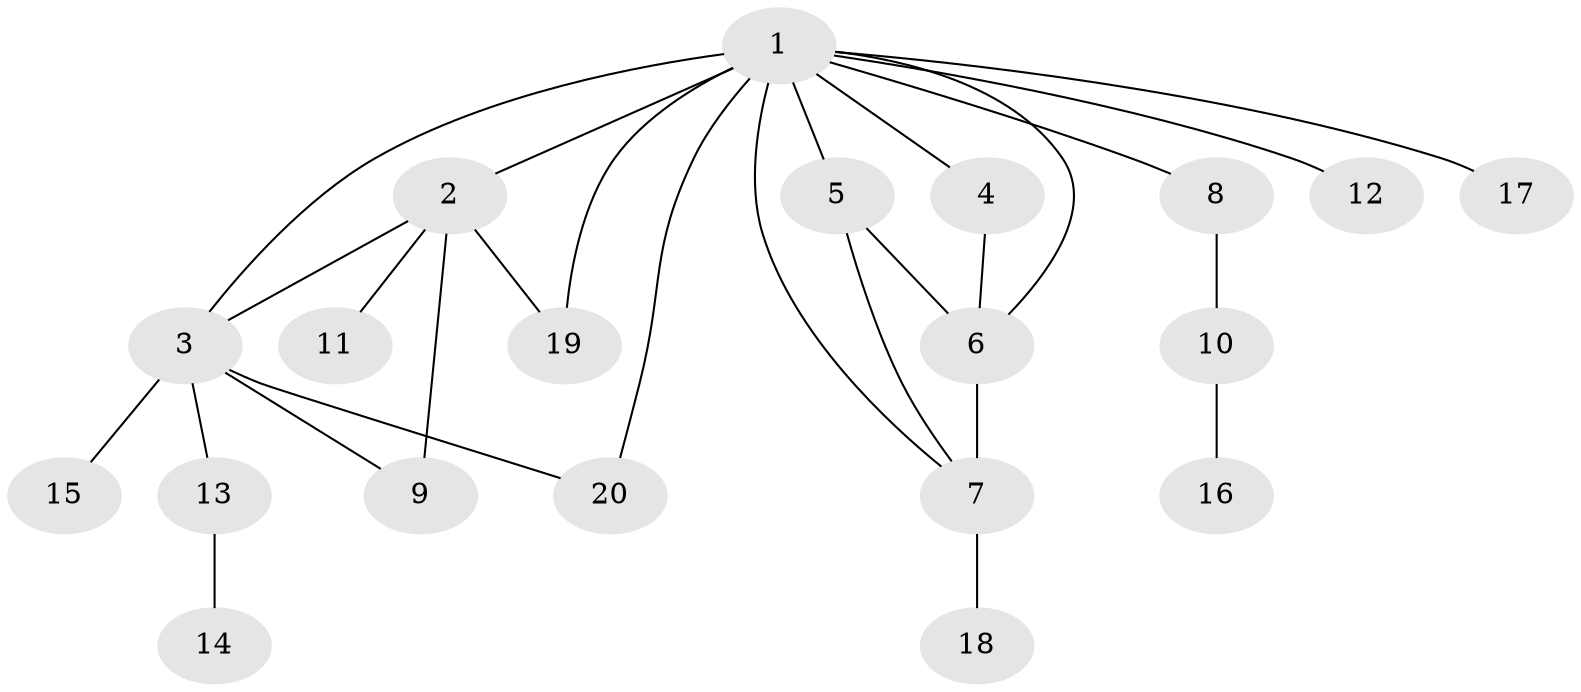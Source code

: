 // original degree distribution, {4: 0.07692307692307693, 10: 0.03076923076923077, 8: 0.03076923076923077, 5: 0.06153846153846154, 9: 0.015384615384615385, 6: 0.015384615384615385, 3: 0.07692307692307693, 2: 0.2, 1: 0.49230769230769234}
// Generated by graph-tools (version 1.1) at 2025/52/03/04/25 22:52:12]
// undirected, 20 vertices, 27 edges
graph export_dot {
  node [color=gray90,style=filled];
  1;
  2;
  3;
  4;
  5;
  6;
  7;
  8;
  9;
  10;
  11;
  12;
  13;
  14;
  15;
  16;
  17;
  18;
  19;
  20;
  1 -- 2 [weight=1.0];
  1 -- 3 [weight=6.0];
  1 -- 4 [weight=2.0];
  1 -- 5 [weight=1.0];
  1 -- 6 [weight=2.0];
  1 -- 7 [weight=1.0];
  1 -- 8 [weight=3.0];
  1 -- 12 [weight=1.0];
  1 -- 17 [weight=1.0];
  1 -- 19 [weight=1.0];
  1 -- 20 [weight=1.0];
  2 -- 3 [weight=1.0];
  2 -- 9 [weight=1.0];
  2 -- 11 [weight=1.0];
  2 -- 19 [weight=1.0];
  3 -- 9 [weight=1.0];
  3 -- 13 [weight=1.0];
  3 -- 15 [weight=1.0];
  3 -- 20 [weight=1.0];
  4 -- 6 [weight=1.0];
  5 -- 6 [weight=1.0];
  5 -- 7 [weight=1.0];
  6 -- 7 [weight=5.0];
  7 -- 18 [weight=1.0];
  8 -- 10 [weight=1.0];
  10 -- 16 [weight=1.0];
  13 -- 14 [weight=1.0];
}
